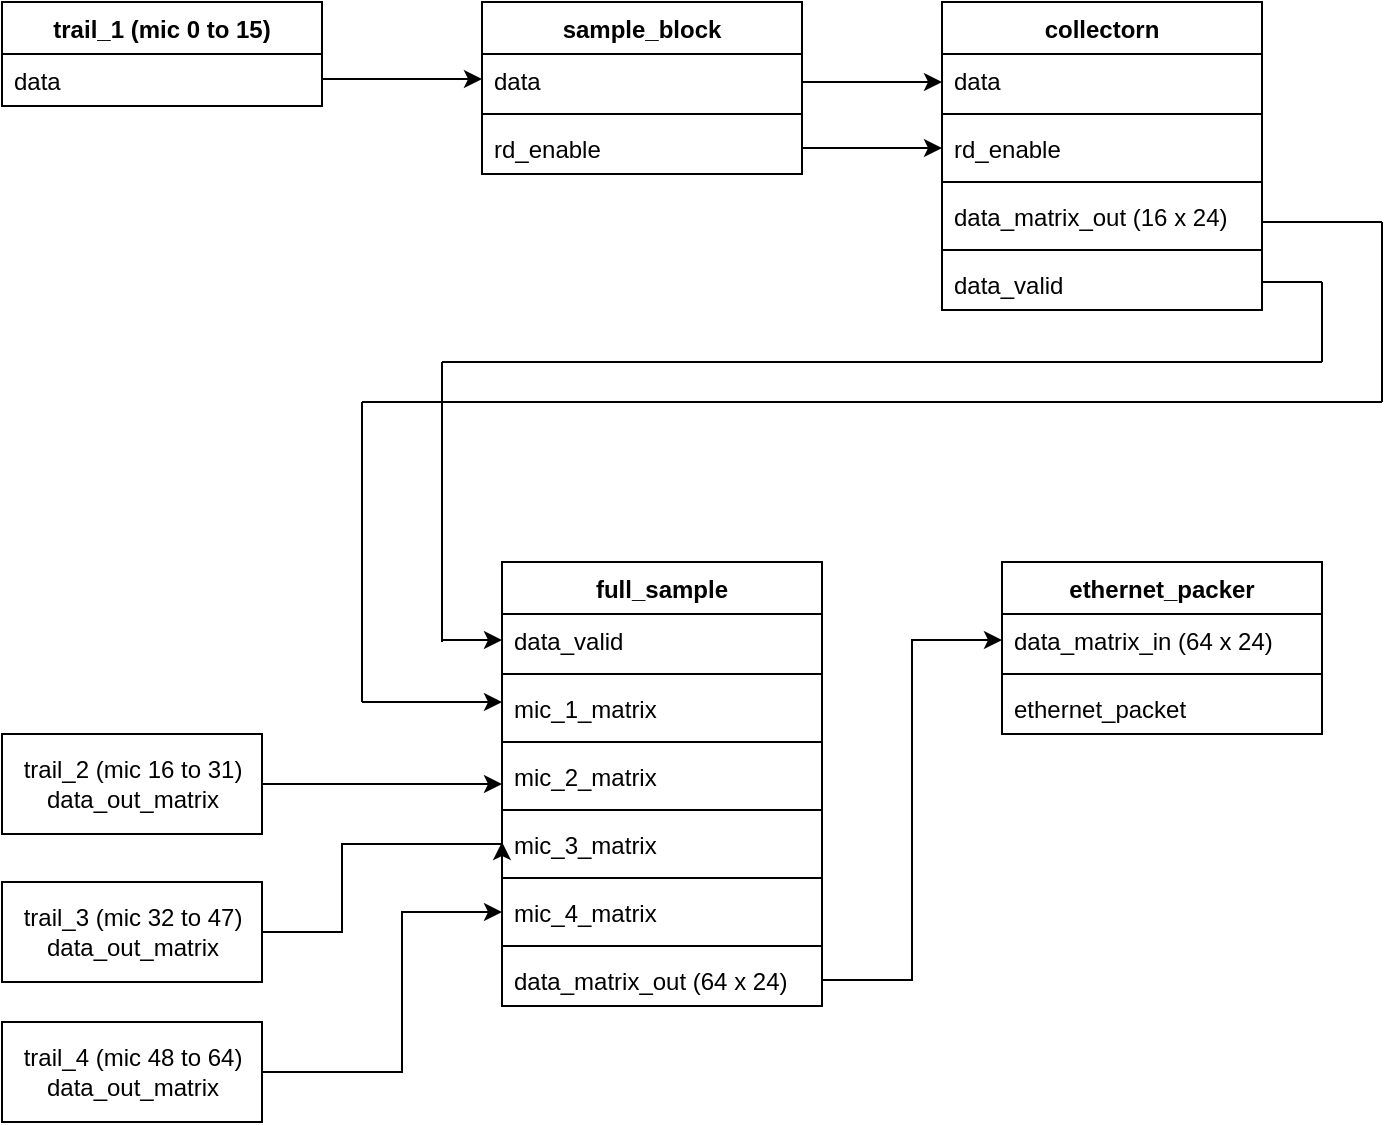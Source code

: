 <mxfile version="20.0.1" type="github">
  <diagram id="C5RBs43oDa-KdzZeNtuy" name="Page-1">
    <mxGraphModel dx="734" dy="470" grid="1" gridSize="10" guides="1" tooltips="1" connect="1" arrows="1" fold="1" page="1" pageScale="1" pageWidth="827" pageHeight="1169" math="0" shadow="0">
      <root>
        <mxCell id="WIyWlLk6GJQsqaUBKTNV-0" />
        <mxCell id="WIyWlLk6GJQsqaUBKTNV-1" parent="WIyWlLk6GJQsqaUBKTNV-0" />
        <mxCell id="femL7Xx1sEt55K2A62W7-2" value="" style="endArrow=classic;html=1;rounded=0;exitX=1;exitY=0.5;exitDx=0;exitDy=0;" edge="1" parent="WIyWlLk6GJQsqaUBKTNV-1">
          <mxGeometry width="50" height="50" relative="1" as="geometry">
            <mxPoint x="190" y="158.5" as="sourcePoint" />
            <mxPoint x="270" y="158.5" as="targetPoint" />
          </mxGeometry>
        </mxCell>
        <mxCell id="femL7Xx1sEt55K2A62W7-7" value="sample_block" style="swimlane;fontStyle=1;align=center;verticalAlign=top;childLayout=stackLayout;horizontal=1;startSize=26;horizontalStack=0;resizeParent=1;resizeParentMax=0;resizeLast=0;collapsible=1;marginBottom=0;" vertex="1" parent="WIyWlLk6GJQsqaUBKTNV-1">
          <mxGeometry x="270" y="120" width="160" height="86" as="geometry" />
        </mxCell>
        <mxCell id="femL7Xx1sEt55K2A62W7-8" value="data" style="text;strokeColor=none;fillColor=none;align=left;verticalAlign=top;spacingLeft=4;spacingRight=4;overflow=hidden;rotatable=0;points=[[0,0.5],[1,0.5]];portConstraint=eastwest;" vertex="1" parent="femL7Xx1sEt55K2A62W7-7">
          <mxGeometry y="26" width="160" height="26" as="geometry" />
        </mxCell>
        <mxCell id="femL7Xx1sEt55K2A62W7-9" value="" style="line;strokeWidth=1;fillColor=none;align=left;verticalAlign=middle;spacingTop=-1;spacingLeft=3;spacingRight=3;rotatable=0;labelPosition=right;points=[];portConstraint=eastwest;" vertex="1" parent="femL7Xx1sEt55K2A62W7-7">
          <mxGeometry y="52" width="160" height="8" as="geometry" />
        </mxCell>
        <mxCell id="femL7Xx1sEt55K2A62W7-10" value="rd_enable" style="text;strokeColor=none;fillColor=none;align=left;verticalAlign=top;spacingLeft=4;spacingRight=4;overflow=hidden;rotatable=0;points=[[0,0.5],[1,0.5]];portConstraint=eastwest;" vertex="1" parent="femL7Xx1sEt55K2A62W7-7">
          <mxGeometry y="60" width="160" height="26" as="geometry" />
        </mxCell>
        <mxCell id="femL7Xx1sEt55K2A62W7-11" value="trail_1 (mic 0 to 15) " style="swimlane;fontStyle=1;align=center;verticalAlign=top;childLayout=stackLayout;horizontal=1;startSize=26;horizontalStack=0;resizeParent=1;resizeParentMax=0;resizeLast=0;collapsible=1;marginBottom=0;" vertex="1" parent="WIyWlLk6GJQsqaUBKTNV-1">
          <mxGeometry x="30" y="120" width="160" height="52" as="geometry" />
        </mxCell>
        <mxCell id="femL7Xx1sEt55K2A62W7-12" value="data&#xa;" style="text;strokeColor=none;fillColor=none;align=left;verticalAlign=top;spacingLeft=4;spacingRight=4;overflow=hidden;rotatable=0;points=[[0,0.5],[1,0.5]];portConstraint=eastwest;" vertex="1" parent="femL7Xx1sEt55K2A62W7-11">
          <mxGeometry y="26" width="160" height="26" as="geometry" />
        </mxCell>
        <mxCell id="femL7Xx1sEt55K2A62W7-15" value="collectorn" style="swimlane;fontStyle=1;align=center;verticalAlign=top;childLayout=stackLayout;horizontal=1;startSize=26;horizontalStack=0;resizeParent=1;resizeParentMax=0;resizeLast=0;collapsible=1;marginBottom=0;" vertex="1" parent="WIyWlLk6GJQsqaUBKTNV-1">
          <mxGeometry x="500" y="120" width="160" height="154" as="geometry" />
        </mxCell>
        <mxCell id="femL7Xx1sEt55K2A62W7-16" value="data" style="text;strokeColor=none;fillColor=none;align=left;verticalAlign=top;spacingLeft=4;spacingRight=4;overflow=hidden;rotatable=0;points=[[0,0.5],[1,0.5]];portConstraint=eastwest;" vertex="1" parent="femL7Xx1sEt55K2A62W7-15">
          <mxGeometry y="26" width="160" height="26" as="geometry" />
        </mxCell>
        <mxCell id="femL7Xx1sEt55K2A62W7-17" value="" style="line;strokeWidth=1;fillColor=none;align=left;verticalAlign=middle;spacingTop=-1;spacingLeft=3;spacingRight=3;rotatable=0;labelPosition=right;points=[];portConstraint=eastwest;" vertex="1" parent="femL7Xx1sEt55K2A62W7-15">
          <mxGeometry y="52" width="160" height="8" as="geometry" />
        </mxCell>
        <mxCell id="femL7Xx1sEt55K2A62W7-18" value="rd_enable" style="text;strokeColor=none;fillColor=none;align=left;verticalAlign=top;spacingLeft=4;spacingRight=4;overflow=hidden;rotatable=0;points=[[0,0.5],[1,0.5]];portConstraint=eastwest;" vertex="1" parent="femL7Xx1sEt55K2A62W7-15">
          <mxGeometry y="60" width="160" height="26" as="geometry" />
        </mxCell>
        <mxCell id="femL7Xx1sEt55K2A62W7-44" value="" style="line;strokeWidth=1;fillColor=none;align=left;verticalAlign=middle;spacingTop=-1;spacingLeft=3;spacingRight=3;rotatable=0;labelPosition=right;points=[];portConstraint=eastwest;" vertex="1" parent="femL7Xx1sEt55K2A62W7-15">
          <mxGeometry y="86" width="160" height="8" as="geometry" />
        </mxCell>
        <mxCell id="femL7Xx1sEt55K2A62W7-43" value="data_matrix_out (16 x 24)" style="text;strokeColor=none;fillColor=none;align=left;verticalAlign=top;spacingLeft=4;spacingRight=4;overflow=hidden;rotatable=0;points=[[0,0.5],[1,0.5]];portConstraint=eastwest;" vertex="1" parent="femL7Xx1sEt55K2A62W7-15">
          <mxGeometry y="94" width="160" height="26" as="geometry" />
        </mxCell>
        <mxCell id="femL7Xx1sEt55K2A62W7-46" value="" style="line;strokeWidth=1;fillColor=none;align=left;verticalAlign=middle;spacingTop=-1;spacingLeft=3;spacingRight=3;rotatable=0;labelPosition=right;points=[];portConstraint=eastwest;" vertex="1" parent="femL7Xx1sEt55K2A62W7-15">
          <mxGeometry y="120" width="160" height="8" as="geometry" />
        </mxCell>
        <mxCell id="femL7Xx1sEt55K2A62W7-45" value="data_valid" style="text;strokeColor=none;fillColor=none;align=left;verticalAlign=top;spacingLeft=4;spacingRight=4;overflow=hidden;rotatable=0;points=[[0,0.5],[1,0.5]];portConstraint=eastwest;" vertex="1" parent="femL7Xx1sEt55K2A62W7-15">
          <mxGeometry y="128" width="160" height="26" as="geometry" />
        </mxCell>
        <mxCell id="femL7Xx1sEt55K2A62W7-19" value="" style="endArrow=classic;html=1;rounded=0;" edge="1" parent="WIyWlLk6GJQsqaUBKTNV-1">
          <mxGeometry width="50" height="50" relative="1" as="geometry">
            <mxPoint x="430" y="160" as="sourcePoint" />
            <mxPoint x="500" y="160" as="targetPoint" />
          </mxGeometry>
        </mxCell>
        <mxCell id="femL7Xx1sEt55K2A62W7-20" value="" style="endArrow=classic;html=1;rounded=0;entryX=0;entryY=0.5;entryDx=0;entryDy=0;exitX=1;exitY=0.5;exitDx=0;exitDy=0;" edge="1" parent="WIyWlLk6GJQsqaUBKTNV-1" source="femL7Xx1sEt55K2A62W7-10" target="femL7Xx1sEt55K2A62W7-18">
          <mxGeometry width="50" height="50" relative="1" as="geometry">
            <mxPoint x="390" y="380" as="sourcePoint" />
            <mxPoint x="440" y="330" as="targetPoint" />
          </mxGeometry>
        </mxCell>
        <mxCell id="femL7Xx1sEt55K2A62W7-47" value="full_sample" style="swimlane;fontStyle=1;align=center;verticalAlign=top;childLayout=stackLayout;horizontal=1;startSize=26;horizontalStack=0;resizeParent=1;resizeParentMax=0;resizeLast=0;collapsible=1;marginBottom=0;" vertex="1" parent="WIyWlLk6GJQsqaUBKTNV-1">
          <mxGeometry x="280" y="400" width="160" height="222" as="geometry" />
        </mxCell>
        <mxCell id="femL7Xx1sEt55K2A62W7-55" value="data_valid" style="text;strokeColor=none;fillColor=none;align=left;verticalAlign=top;spacingLeft=4;spacingRight=4;overflow=hidden;rotatable=0;points=[[0,0.5],[1,0.5]];portConstraint=eastwest;" vertex="1" parent="femL7Xx1sEt55K2A62W7-47">
          <mxGeometry y="26" width="160" height="26" as="geometry" />
        </mxCell>
        <mxCell id="femL7Xx1sEt55K2A62W7-56" value="" style="line;strokeWidth=1;fillColor=none;align=left;verticalAlign=middle;spacingTop=-1;spacingLeft=3;spacingRight=3;rotatable=0;labelPosition=right;points=[];portConstraint=eastwest;" vertex="1" parent="femL7Xx1sEt55K2A62W7-47">
          <mxGeometry y="52" width="160" height="8" as="geometry" />
        </mxCell>
        <mxCell id="femL7Xx1sEt55K2A62W7-48" value="mic_1_matrix" style="text;strokeColor=none;fillColor=none;align=left;verticalAlign=top;spacingLeft=4;spacingRight=4;overflow=hidden;rotatable=0;points=[[0,0.5],[1,0.5]];portConstraint=eastwest;" vertex="1" parent="femL7Xx1sEt55K2A62W7-47">
          <mxGeometry y="60" width="160" height="26" as="geometry" />
        </mxCell>
        <mxCell id="femL7Xx1sEt55K2A62W7-49" value="" style="line;strokeWidth=1;fillColor=none;align=left;verticalAlign=middle;spacingTop=-1;spacingLeft=3;spacingRight=3;rotatable=0;labelPosition=right;points=[];portConstraint=eastwest;" vertex="1" parent="femL7Xx1sEt55K2A62W7-47">
          <mxGeometry y="86" width="160" height="8" as="geometry" />
        </mxCell>
        <mxCell id="femL7Xx1sEt55K2A62W7-50" value="mic_2_matrix" style="text;strokeColor=none;fillColor=none;align=left;verticalAlign=top;spacingLeft=4;spacingRight=4;overflow=hidden;rotatable=0;points=[[0,0.5],[1,0.5]];portConstraint=eastwest;" vertex="1" parent="femL7Xx1sEt55K2A62W7-47">
          <mxGeometry y="94" width="160" height="26" as="geometry" />
        </mxCell>
        <mxCell id="femL7Xx1sEt55K2A62W7-57" value="" style="line;strokeWidth=1;fillColor=none;align=left;verticalAlign=middle;spacingTop=-1;spacingLeft=3;spacingRight=3;rotatable=0;labelPosition=right;points=[];portConstraint=eastwest;" vertex="1" parent="femL7Xx1sEt55K2A62W7-47">
          <mxGeometry y="120" width="160" height="8" as="geometry" />
        </mxCell>
        <mxCell id="femL7Xx1sEt55K2A62W7-53" value="mic_3_matrix" style="text;strokeColor=none;fillColor=none;align=left;verticalAlign=top;spacingLeft=4;spacingRight=4;overflow=hidden;rotatable=0;points=[[0,0.5],[1,0.5]];portConstraint=eastwest;" vertex="1" parent="femL7Xx1sEt55K2A62W7-47">
          <mxGeometry y="128" width="160" height="26" as="geometry" />
        </mxCell>
        <mxCell id="femL7Xx1sEt55K2A62W7-58" value="" style="line;strokeWidth=1;fillColor=none;align=left;verticalAlign=middle;spacingTop=-1;spacingLeft=3;spacingRight=3;rotatable=0;labelPosition=right;points=[];portConstraint=eastwest;" vertex="1" parent="femL7Xx1sEt55K2A62W7-47">
          <mxGeometry y="154" width="160" height="8" as="geometry" />
        </mxCell>
        <mxCell id="femL7Xx1sEt55K2A62W7-52" value="mic_4_matrix" style="text;strokeColor=none;fillColor=none;align=left;verticalAlign=top;spacingLeft=4;spacingRight=4;overflow=hidden;rotatable=0;points=[[0,0.5],[1,0.5]];portConstraint=eastwest;" vertex="1" parent="femL7Xx1sEt55K2A62W7-47">
          <mxGeometry y="162" width="160" height="26" as="geometry" />
        </mxCell>
        <mxCell id="femL7Xx1sEt55K2A62W7-59" value="" style="line;strokeWidth=1;fillColor=none;align=left;verticalAlign=middle;spacingTop=-1;spacingLeft=3;spacingRight=3;rotatable=0;labelPosition=right;points=[];portConstraint=eastwest;" vertex="1" parent="femL7Xx1sEt55K2A62W7-47">
          <mxGeometry y="188" width="160" height="8" as="geometry" />
        </mxCell>
        <mxCell id="femL7Xx1sEt55K2A62W7-51" value="data_matrix_out (64 x 24)" style="text;strokeColor=none;fillColor=none;align=left;verticalAlign=top;spacingLeft=4;spacingRight=4;overflow=hidden;rotatable=0;points=[[0,0.5],[1,0.5]];portConstraint=eastwest;" vertex="1" parent="femL7Xx1sEt55K2A62W7-47">
          <mxGeometry y="196" width="160" height="26" as="geometry" />
        </mxCell>
        <mxCell id="femL7Xx1sEt55K2A62W7-62" value="" style="endArrow=none;html=1;rounded=0;" edge="1" parent="WIyWlLk6GJQsqaUBKTNV-1">
          <mxGeometry width="50" height="50" relative="1" as="geometry">
            <mxPoint x="660" y="230" as="sourcePoint" />
            <mxPoint x="720" y="230" as="targetPoint" />
          </mxGeometry>
        </mxCell>
        <mxCell id="femL7Xx1sEt55K2A62W7-63" value="" style="endArrow=none;html=1;rounded=0;" edge="1" parent="WIyWlLk6GJQsqaUBKTNV-1">
          <mxGeometry width="50" height="50" relative="1" as="geometry">
            <mxPoint x="720" y="320" as="sourcePoint" />
            <mxPoint x="720" y="230" as="targetPoint" />
          </mxGeometry>
        </mxCell>
        <mxCell id="femL7Xx1sEt55K2A62W7-64" value="" style="endArrow=none;html=1;rounded=0;" edge="1" parent="WIyWlLk6GJQsqaUBKTNV-1">
          <mxGeometry width="50" height="50" relative="1" as="geometry">
            <mxPoint x="720" y="320" as="sourcePoint" />
            <mxPoint x="210" y="320" as="targetPoint" />
          </mxGeometry>
        </mxCell>
        <mxCell id="femL7Xx1sEt55K2A62W7-65" value="" style="endArrow=none;html=1;rounded=0;" edge="1" parent="WIyWlLk6GJQsqaUBKTNV-1">
          <mxGeometry width="50" height="50" relative="1" as="geometry">
            <mxPoint x="210" y="470" as="sourcePoint" />
            <mxPoint x="210" y="320" as="targetPoint" />
          </mxGeometry>
        </mxCell>
        <mxCell id="femL7Xx1sEt55K2A62W7-66" value="" style="endArrow=none;html=1;rounded=0;" edge="1" parent="WIyWlLk6GJQsqaUBKTNV-1">
          <mxGeometry width="50" height="50" relative="1" as="geometry">
            <mxPoint x="690" y="260" as="sourcePoint" />
            <mxPoint x="660" y="260" as="targetPoint" />
          </mxGeometry>
        </mxCell>
        <mxCell id="femL7Xx1sEt55K2A62W7-67" value="" style="endArrow=none;html=1;rounded=0;" edge="1" parent="WIyWlLk6GJQsqaUBKTNV-1">
          <mxGeometry width="50" height="50" relative="1" as="geometry">
            <mxPoint x="690" y="300" as="sourcePoint" />
            <mxPoint x="690" y="260" as="targetPoint" />
          </mxGeometry>
        </mxCell>
        <mxCell id="femL7Xx1sEt55K2A62W7-68" value="" style="endArrow=none;html=1;rounded=0;" edge="1" parent="WIyWlLk6GJQsqaUBKTNV-1">
          <mxGeometry width="50" height="50" relative="1" as="geometry">
            <mxPoint x="250" y="300" as="sourcePoint" />
            <mxPoint x="690" y="300" as="targetPoint" />
          </mxGeometry>
        </mxCell>
        <mxCell id="femL7Xx1sEt55K2A62W7-69" value="" style="endArrow=none;html=1;rounded=0;" edge="1" parent="WIyWlLk6GJQsqaUBKTNV-1">
          <mxGeometry width="50" height="50" relative="1" as="geometry">
            <mxPoint x="250" y="440" as="sourcePoint" />
            <mxPoint x="250" y="300" as="targetPoint" />
          </mxGeometry>
        </mxCell>
        <mxCell id="femL7Xx1sEt55K2A62W7-70" value="" style="endArrow=classic;html=1;rounded=0;entryX=0;entryY=0.5;entryDx=0;entryDy=0;" edge="1" parent="WIyWlLk6GJQsqaUBKTNV-1" target="femL7Xx1sEt55K2A62W7-55">
          <mxGeometry width="50" height="50" relative="1" as="geometry">
            <mxPoint x="250" y="439" as="sourcePoint" />
            <mxPoint x="440" y="350" as="targetPoint" />
          </mxGeometry>
        </mxCell>
        <mxCell id="femL7Xx1sEt55K2A62W7-72" value="" style="endArrow=classic;html=1;rounded=0;" edge="1" parent="WIyWlLk6GJQsqaUBKTNV-1">
          <mxGeometry width="50" height="50" relative="1" as="geometry">
            <mxPoint x="210" y="470" as="sourcePoint" />
            <mxPoint x="280" y="470" as="targetPoint" />
          </mxGeometry>
        </mxCell>
        <mxCell id="femL7Xx1sEt55K2A62W7-76" style="edgeStyle=orthogonalEdgeStyle;rounded=0;orthogonalLoop=1;jettySize=auto;html=1;" edge="1" parent="WIyWlLk6GJQsqaUBKTNV-1" source="femL7Xx1sEt55K2A62W7-73">
          <mxGeometry relative="1" as="geometry">
            <mxPoint x="280" y="511" as="targetPoint" />
          </mxGeometry>
        </mxCell>
        <mxCell id="femL7Xx1sEt55K2A62W7-73" value="&lt;div&gt;trail_2 (mic 16 to 31)&lt;/div&gt;&lt;div&gt;data_out_matrix&lt;br&gt;&lt;/div&gt;" style="html=1;" vertex="1" parent="WIyWlLk6GJQsqaUBKTNV-1">
          <mxGeometry x="30" y="486" width="130" height="50" as="geometry" />
        </mxCell>
        <mxCell id="femL7Xx1sEt55K2A62W7-77" style="edgeStyle=orthogonalEdgeStyle;rounded=0;orthogonalLoop=1;jettySize=auto;html=1;" edge="1" parent="WIyWlLk6GJQsqaUBKTNV-1" source="femL7Xx1sEt55K2A62W7-74">
          <mxGeometry relative="1" as="geometry">
            <mxPoint x="280" y="540" as="targetPoint" />
            <Array as="points">
              <mxPoint x="200" y="585" />
              <mxPoint x="200" y="541" />
            </Array>
          </mxGeometry>
        </mxCell>
        <mxCell id="femL7Xx1sEt55K2A62W7-74" value="&lt;div&gt;trail_3 (mic 32 to 47)&lt;/div&gt;&lt;div&gt;data_out_matrix&lt;br&gt;&lt;/div&gt;" style="html=1;" vertex="1" parent="WIyWlLk6GJQsqaUBKTNV-1">
          <mxGeometry x="30" y="560" width="130" height="50" as="geometry" />
        </mxCell>
        <mxCell id="femL7Xx1sEt55K2A62W7-78" style="edgeStyle=orthogonalEdgeStyle;rounded=0;orthogonalLoop=1;jettySize=auto;html=1;entryX=0;entryY=0.5;entryDx=0;entryDy=0;" edge="1" parent="WIyWlLk6GJQsqaUBKTNV-1" source="femL7Xx1sEt55K2A62W7-75" target="femL7Xx1sEt55K2A62W7-52">
          <mxGeometry relative="1" as="geometry">
            <Array as="points">
              <mxPoint x="230" y="655" />
              <mxPoint x="230" y="575" />
            </Array>
          </mxGeometry>
        </mxCell>
        <mxCell id="femL7Xx1sEt55K2A62W7-75" value="&lt;div&gt;trail_4 (mic 48 to 64)&lt;/div&gt;&lt;div&gt;data_out_matrix&lt;br&gt;&lt;/div&gt;" style="html=1;" vertex="1" parent="WIyWlLk6GJQsqaUBKTNV-1">
          <mxGeometry x="30" y="630" width="130" height="50" as="geometry" />
        </mxCell>
        <mxCell id="femL7Xx1sEt55K2A62W7-83" value="ethernet_packer" style="swimlane;fontStyle=1;align=center;verticalAlign=top;childLayout=stackLayout;horizontal=1;startSize=26;horizontalStack=0;resizeParent=1;resizeParentMax=0;resizeLast=0;collapsible=1;marginBottom=0;" vertex="1" parent="WIyWlLk6GJQsqaUBKTNV-1">
          <mxGeometry x="530" y="400" width="160" height="86" as="geometry" />
        </mxCell>
        <mxCell id="femL7Xx1sEt55K2A62W7-84" value="data_matrix_in (64 x 24)" style="text;strokeColor=none;fillColor=none;align=left;verticalAlign=top;spacingLeft=4;spacingRight=4;overflow=hidden;rotatable=0;points=[[0,0.5],[1,0.5]];portConstraint=eastwest;" vertex="1" parent="femL7Xx1sEt55K2A62W7-83">
          <mxGeometry y="26" width="160" height="26" as="geometry" />
        </mxCell>
        <mxCell id="femL7Xx1sEt55K2A62W7-85" value="" style="line;strokeWidth=1;fillColor=none;align=left;verticalAlign=middle;spacingTop=-1;spacingLeft=3;spacingRight=3;rotatable=0;labelPosition=right;points=[];portConstraint=eastwest;" vertex="1" parent="femL7Xx1sEt55K2A62W7-83">
          <mxGeometry y="52" width="160" height="8" as="geometry" />
        </mxCell>
        <mxCell id="femL7Xx1sEt55K2A62W7-86" value="ethernet_packet" style="text;strokeColor=none;fillColor=none;align=left;verticalAlign=top;spacingLeft=4;spacingRight=4;overflow=hidden;rotatable=0;points=[[0,0.5],[1,0.5]];portConstraint=eastwest;" vertex="1" parent="femL7Xx1sEt55K2A62W7-83">
          <mxGeometry y="60" width="160" height="26" as="geometry" />
        </mxCell>
        <mxCell id="femL7Xx1sEt55K2A62W7-87" style="edgeStyle=orthogonalEdgeStyle;rounded=0;orthogonalLoop=1;jettySize=auto;html=1;entryX=0;entryY=0.5;entryDx=0;entryDy=0;" edge="1" parent="WIyWlLk6GJQsqaUBKTNV-1" source="femL7Xx1sEt55K2A62W7-51" target="femL7Xx1sEt55K2A62W7-84">
          <mxGeometry relative="1" as="geometry" />
        </mxCell>
      </root>
    </mxGraphModel>
  </diagram>
</mxfile>
